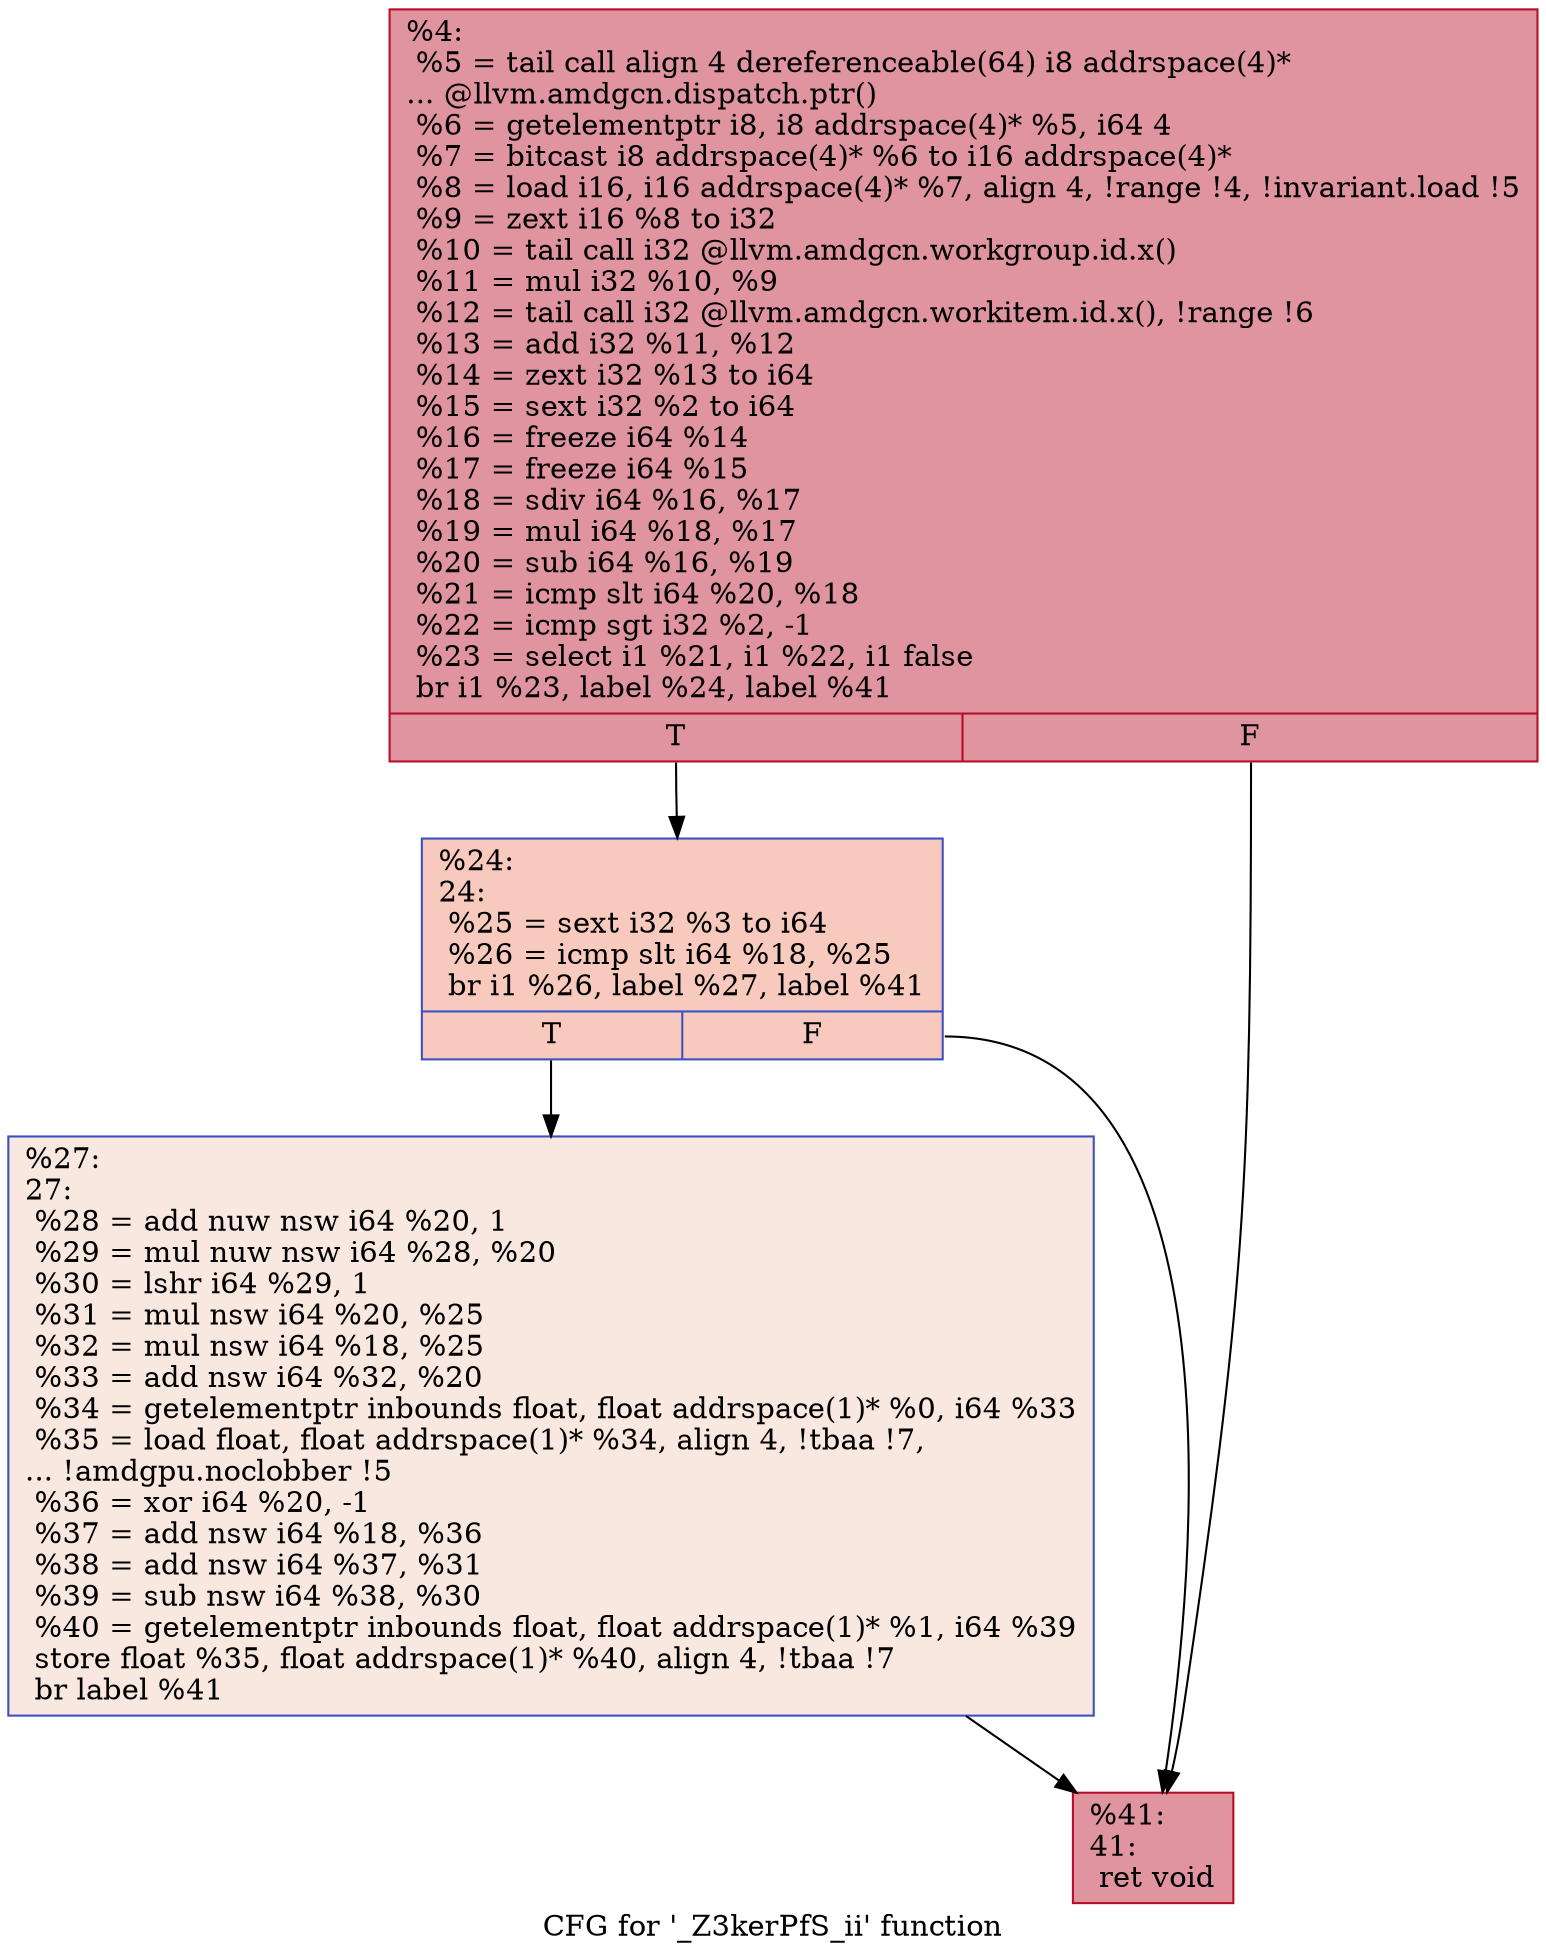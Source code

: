 digraph "CFG for '_Z3kerPfS_ii' function" {
	label="CFG for '_Z3kerPfS_ii' function";

	Node0x5893260 [shape=record,color="#b70d28ff", style=filled, fillcolor="#b70d2870",label="{%4:\l  %5 = tail call align 4 dereferenceable(64) i8 addrspace(4)*\l... @llvm.amdgcn.dispatch.ptr()\l  %6 = getelementptr i8, i8 addrspace(4)* %5, i64 4\l  %7 = bitcast i8 addrspace(4)* %6 to i16 addrspace(4)*\l  %8 = load i16, i16 addrspace(4)* %7, align 4, !range !4, !invariant.load !5\l  %9 = zext i16 %8 to i32\l  %10 = tail call i32 @llvm.amdgcn.workgroup.id.x()\l  %11 = mul i32 %10, %9\l  %12 = tail call i32 @llvm.amdgcn.workitem.id.x(), !range !6\l  %13 = add i32 %11, %12\l  %14 = zext i32 %13 to i64\l  %15 = sext i32 %2 to i64\l  %16 = freeze i64 %14\l  %17 = freeze i64 %15\l  %18 = sdiv i64 %16, %17\l  %19 = mul i64 %18, %17\l  %20 = sub i64 %16, %19\l  %21 = icmp slt i64 %20, %18\l  %22 = icmp sgt i32 %2, -1\l  %23 = select i1 %21, i1 %22, i1 false\l  br i1 %23, label %24, label %41\l|{<s0>T|<s1>F}}"];
	Node0x5893260:s0 -> Node0x58956f0;
	Node0x5893260:s1 -> Node0x5895780;
	Node0x58956f0 [shape=record,color="#3d50c3ff", style=filled, fillcolor="#ef886b70",label="{%24:\l24:                                               \l  %25 = sext i32 %3 to i64\l  %26 = icmp slt i64 %18, %25\l  br i1 %26, label %27, label %41\l|{<s0>T|<s1>F}}"];
	Node0x58956f0:s0 -> Node0x58959c0;
	Node0x58956f0:s1 -> Node0x5895780;
	Node0x58959c0 [shape=record,color="#3d50c3ff", style=filled, fillcolor="#f1ccb870",label="{%27:\l27:                                               \l  %28 = add nuw nsw i64 %20, 1\l  %29 = mul nuw nsw i64 %28, %20\l  %30 = lshr i64 %29, 1\l  %31 = mul nsw i64 %20, %25\l  %32 = mul nsw i64 %18, %25\l  %33 = add nsw i64 %32, %20\l  %34 = getelementptr inbounds float, float addrspace(1)* %0, i64 %33\l  %35 = load float, float addrspace(1)* %34, align 4, !tbaa !7,\l... !amdgpu.noclobber !5\l  %36 = xor i64 %20, -1\l  %37 = add nsw i64 %18, %36\l  %38 = add nsw i64 %37, %31\l  %39 = sub nsw i64 %38, %30\l  %40 = getelementptr inbounds float, float addrspace(1)* %1, i64 %39\l  store float %35, float addrspace(1)* %40, align 4, !tbaa !7\l  br label %41\l}"];
	Node0x58959c0 -> Node0x5895780;
	Node0x5895780 [shape=record,color="#b70d28ff", style=filled, fillcolor="#b70d2870",label="{%41:\l41:                                               \l  ret void\l}"];
}
